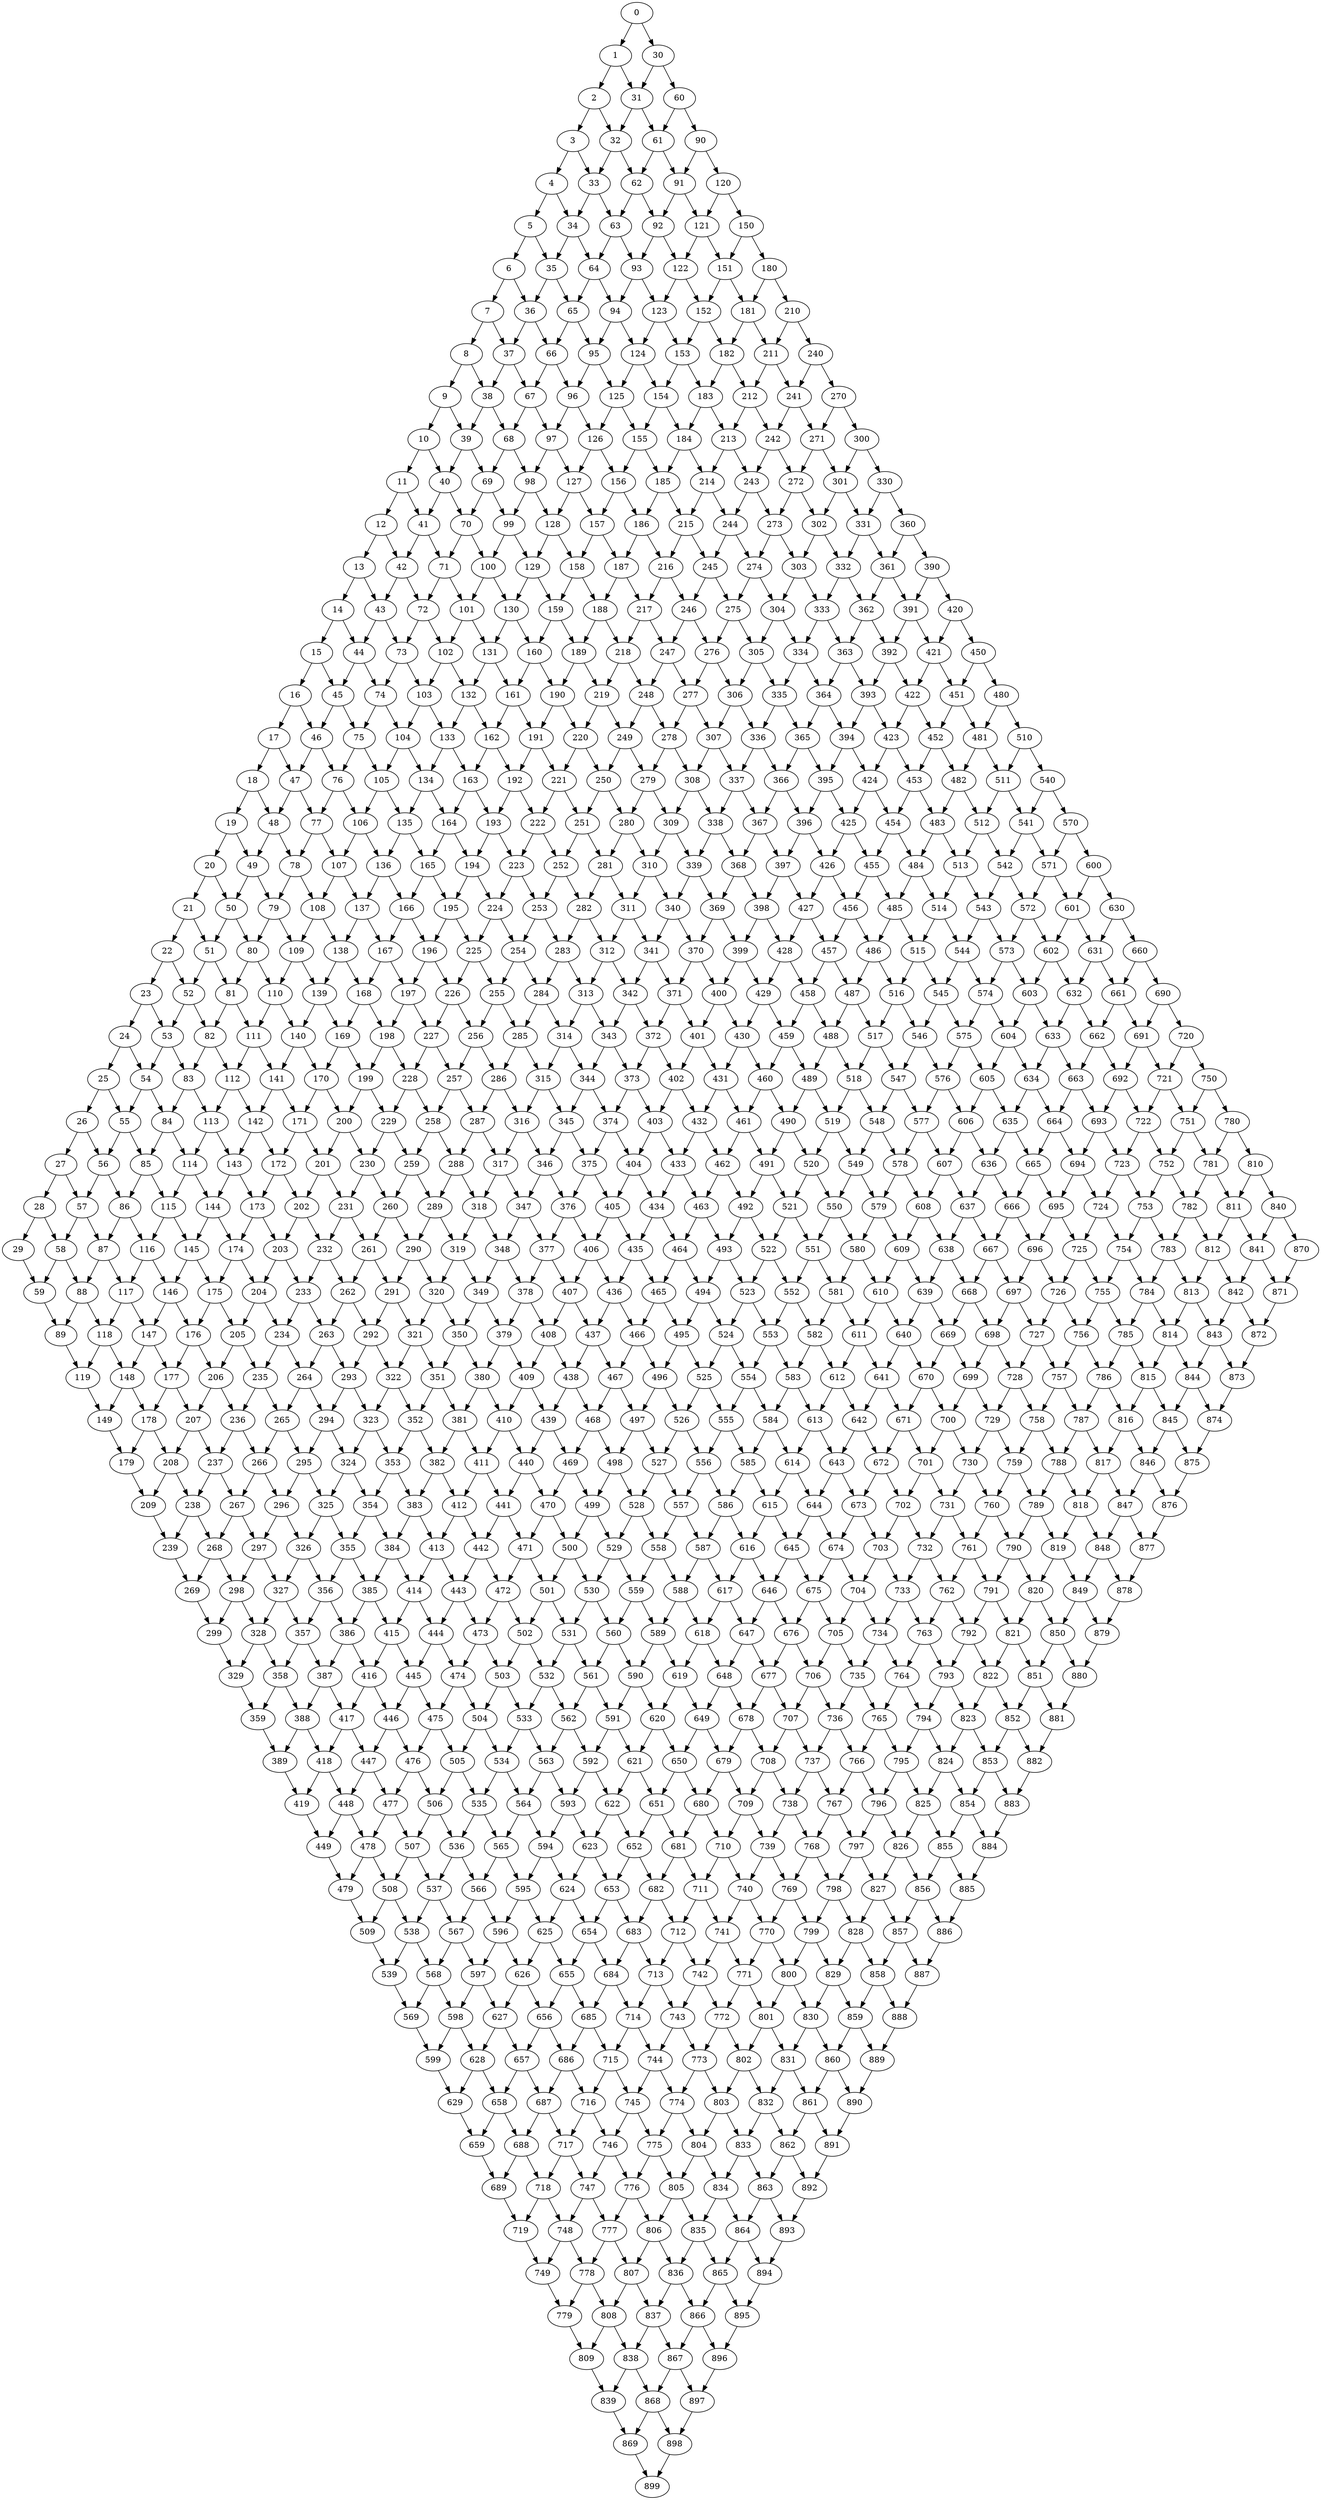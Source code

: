 digraph {0 -> 1;
0 -> 30;
1 -> 2;
1 -> 31;
2 -> 3;
2 -> 32;
3 -> 4;
3 -> 33;
4 -> 5;
4 -> 34;
5 -> 6;
5 -> 35;
6 -> 7;
6 -> 36;
7 -> 8;
7 -> 37;
8 -> 9;
8 -> 38;
9 -> 10;
9 -> 39;
10 -> 11;
10 -> 40;
11 -> 12;
11 -> 41;
12 -> 13;
12 -> 42;
13 -> 14;
13 -> 43;
14 -> 15;
14 -> 44;
15 -> 16;
15 -> 45;
16 -> 17;
16 -> 46;
17 -> 18;
17 -> 47;
18 -> 19;
18 -> 48;
19 -> 20;
19 -> 49;
20 -> 21;
20 -> 50;
21 -> 22;
21 -> 51;
22 -> 23;
22 -> 52;
23 -> 24;
23 -> 53;
24 -> 25;
24 -> 54;
25 -> 26;
25 -> 55;
26 -> 27;
26 -> 56;
27 -> 28;
27 -> 57;
28 -> 29;
28 -> 58;
29 -> 59;
30 -> 31;
30 -> 60;
31 -> 32;
31 -> 61;
32 -> 33;
32 -> 62;
33 -> 34;
33 -> 63;
34 -> 35;
34 -> 64;
35 -> 36;
35 -> 65;
36 -> 37;
36 -> 66;
37 -> 38;
37 -> 67;
38 -> 39;
38 -> 68;
39 -> 40;
39 -> 69;
40 -> 41;
40 -> 70;
41 -> 42;
41 -> 71;
42 -> 43;
42 -> 72;
43 -> 44;
43 -> 73;
44 -> 45;
44 -> 74;
45 -> 46;
45 -> 75;
46 -> 47;
46 -> 76;
47 -> 48;
47 -> 77;
48 -> 49;
48 -> 78;
49 -> 50;
49 -> 79;
50 -> 51;
50 -> 80;
51 -> 52;
51 -> 81;
52 -> 53;
52 -> 82;
53 -> 54;
53 -> 83;
54 -> 55;
54 -> 84;
55 -> 56;
55 -> 85;
56 -> 57;
56 -> 86;
57 -> 58;
57 -> 87;
58 -> 59;
58 -> 88;
59 -> 89;
60 -> 61;
60 -> 90;
61 -> 62;
61 -> 91;
62 -> 63;
62 -> 92;
63 -> 64;
63 -> 93;
64 -> 65;
64 -> 94;
65 -> 66;
65 -> 95;
66 -> 67;
66 -> 96;
67 -> 68;
67 -> 97;
68 -> 69;
68 -> 98;
69 -> 70;
69 -> 99;
70 -> 71;
70 -> 100;
71 -> 72;
71 -> 101;
72 -> 73;
72 -> 102;
73 -> 74;
73 -> 103;
74 -> 75;
74 -> 104;
75 -> 76;
75 -> 105;
76 -> 77;
76 -> 106;
77 -> 78;
77 -> 107;
78 -> 79;
78 -> 108;
79 -> 80;
79 -> 109;
80 -> 81;
80 -> 110;
81 -> 82;
81 -> 111;
82 -> 83;
82 -> 112;
83 -> 84;
83 -> 113;
84 -> 85;
84 -> 114;
85 -> 86;
85 -> 115;
86 -> 87;
86 -> 116;
87 -> 88;
87 -> 117;
88 -> 89;
88 -> 118;
89 -> 119;
90 -> 91;
90 -> 120;
91 -> 92;
91 -> 121;
92 -> 93;
92 -> 122;
93 -> 94;
93 -> 123;
94 -> 95;
94 -> 124;
95 -> 96;
95 -> 125;
96 -> 97;
96 -> 126;
97 -> 98;
97 -> 127;
98 -> 99;
98 -> 128;
99 -> 100;
99 -> 129;
100 -> 101;
100 -> 130;
101 -> 102;
101 -> 131;
102 -> 103;
102 -> 132;
103 -> 104;
103 -> 133;
104 -> 105;
104 -> 134;
105 -> 106;
105 -> 135;
106 -> 107;
106 -> 136;
107 -> 108;
107 -> 137;
108 -> 109;
108 -> 138;
109 -> 110;
109 -> 139;
110 -> 111;
110 -> 140;
111 -> 112;
111 -> 141;
112 -> 113;
112 -> 142;
113 -> 114;
113 -> 143;
114 -> 115;
114 -> 144;
115 -> 116;
115 -> 145;
116 -> 117;
116 -> 146;
117 -> 118;
117 -> 147;
118 -> 119;
118 -> 148;
119 -> 149;
120 -> 121;
120 -> 150;
121 -> 122;
121 -> 151;
122 -> 123;
122 -> 152;
123 -> 124;
123 -> 153;
124 -> 125;
124 -> 154;
125 -> 126;
125 -> 155;
126 -> 127;
126 -> 156;
127 -> 128;
127 -> 157;
128 -> 129;
128 -> 158;
129 -> 130;
129 -> 159;
130 -> 131;
130 -> 160;
131 -> 132;
131 -> 161;
132 -> 133;
132 -> 162;
133 -> 134;
133 -> 163;
134 -> 135;
134 -> 164;
135 -> 136;
135 -> 165;
136 -> 137;
136 -> 166;
137 -> 138;
137 -> 167;
138 -> 139;
138 -> 168;
139 -> 140;
139 -> 169;
140 -> 141;
140 -> 170;
141 -> 142;
141 -> 171;
142 -> 143;
142 -> 172;
143 -> 144;
143 -> 173;
144 -> 145;
144 -> 174;
145 -> 146;
145 -> 175;
146 -> 147;
146 -> 176;
147 -> 148;
147 -> 177;
148 -> 149;
148 -> 178;
149 -> 179;
150 -> 151;
150 -> 180;
151 -> 152;
151 -> 181;
152 -> 153;
152 -> 182;
153 -> 154;
153 -> 183;
154 -> 155;
154 -> 184;
155 -> 156;
155 -> 185;
156 -> 157;
156 -> 186;
157 -> 158;
157 -> 187;
158 -> 159;
158 -> 188;
159 -> 160;
159 -> 189;
160 -> 161;
160 -> 190;
161 -> 162;
161 -> 191;
162 -> 163;
162 -> 192;
163 -> 164;
163 -> 193;
164 -> 165;
164 -> 194;
165 -> 166;
165 -> 195;
166 -> 167;
166 -> 196;
167 -> 168;
167 -> 197;
168 -> 169;
168 -> 198;
169 -> 170;
169 -> 199;
170 -> 171;
170 -> 200;
171 -> 172;
171 -> 201;
172 -> 173;
172 -> 202;
173 -> 174;
173 -> 203;
174 -> 175;
174 -> 204;
175 -> 176;
175 -> 205;
176 -> 177;
176 -> 206;
177 -> 178;
177 -> 207;
178 -> 179;
178 -> 208;
179 -> 209;
180 -> 181;
180 -> 210;
181 -> 182;
181 -> 211;
182 -> 183;
182 -> 212;
183 -> 184;
183 -> 213;
184 -> 185;
184 -> 214;
185 -> 186;
185 -> 215;
186 -> 187;
186 -> 216;
187 -> 188;
187 -> 217;
188 -> 189;
188 -> 218;
189 -> 190;
189 -> 219;
190 -> 191;
190 -> 220;
191 -> 192;
191 -> 221;
192 -> 193;
192 -> 222;
193 -> 194;
193 -> 223;
194 -> 195;
194 -> 224;
195 -> 196;
195 -> 225;
196 -> 197;
196 -> 226;
197 -> 198;
197 -> 227;
198 -> 199;
198 -> 228;
199 -> 200;
199 -> 229;
200 -> 201;
200 -> 230;
201 -> 202;
201 -> 231;
202 -> 203;
202 -> 232;
203 -> 204;
203 -> 233;
204 -> 205;
204 -> 234;
205 -> 206;
205 -> 235;
206 -> 207;
206 -> 236;
207 -> 208;
207 -> 237;
208 -> 209;
208 -> 238;
209 -> 239;
210 -> 211;
210 -> 240;
211 -> 212;
211 -> 241;
212 -> 213;
212 -> 242;
213 -> 214;
213 -> 243;
214 -> 215;
214 -> 244;
215 -> 216;
215 -> 245;
216 -> 217;
216 -> 246;
217 -> 218;
217 -> 247;
218 -> 219;
218 -> 248;
219 -> 220;
219 -> 249;
220 -> 221;
220 -> 250;
221 -> 222;
221 -> 251;
222 -> 223;
222 -> 252;
223 -> 224;
223 -> 253;
224 -> 225;
224 -> 254;
225 -> 226;
225 -> 255;
226 -> 227;
226 -> 256;
227 -> 228;
227 -> 257;
228 -> 229;
228 -> 258;
229 -> 230;
229 -> 259;
230 -> 231;
230 -> 260;
231 -> 232;
231 -> 261;
232 -> 233;
232 -> 262;
233 -> 234;
233 -> 263;
234 -> 235;
234 -> 264;
235 -> 236;
235 -> 265;
236 -> 237;
236 -> 266;
237 -> 238;
237 -> 267;
238 -> 239;
238 -> 268;
239 -> 269;
240 -> 241;
240 -> 270;
241 -> 242;
241 -> 271;
242 -> 243;
242 -> 272;
243 -> 244;
243 -> 273;
244 -> 245;
244 -> 274;
245 -> 246;
245 -> 275;
246 -> 247;
246 -> 276;
247 -> 248;
247 -> 277;
248 -> 249;
248 -> 278;
249 -> 250;
249 -> 279;
250 -> 251;
250 -> 280;
251 -> 252;
251 -> 281;
252 -> 253;
252 -> 282;
253 -> 254;
253 -> 283;
254 -> 255;
254 -> 284;
255 -> 256;
255 -> 285;
256 -> 257;
256 -> 286;
257 -> 258;
257 -> 287;
258 -> 259;
258 -> 288;
259 -> 260;
259 -> 289;
260 -> 261;
260 -> 290;
261 -> 262;
261 -> 291;
262 -> 263;
262 -> 292;
263 -> 264;
263 -> 293;
264 -> 265;
264 -> 294;
265 -> 266;
265 -> 295;
266 -> 267;
266 -> 296;
267 -> 268;
267 -> 297;
268 -> 269;
268 -> 298;
269 -> 299;
270 -> 271;
270 -> 300;
271 -> 272;
271 -> 301;
272 -> 273;
272 -> 302;
273 -> 274;
273 -> 303;
274 -> 275;
274 -> 304;
275 -> 276;
275 -> 305;
276 -> 277;
276 -> 306;
277 -> 278;
277 -> 307;
278 -> 279;
278 -> 308;
279 -> 280;
279 -> 309;
280 -> 281;
280 -> 310;
281 -> 282;
281 -> 311;
282 -> 283;
282 -> 312;
283 -> 284;
283 -> 313;
284 -> 285;
284 -> 314;
285 -> 286;
285 -> 315;
286 -> 287;
286 -> 316;
287 -> 288;
287 -> 317;
288 -> 289;
288 -> 318;
289 -> 290;
289 -> 319;
290 -> 291;
290 -> 320;
291 -> 292;
291 -> 321;
292 -> 293;
292 -> 322;
293 -> 294;
293 -> 323;
294 -> 295;
294 -> 324;
295 -> 296;
295 -> 325;
296 -> 297;
296 -> 326;
297 -> 298;
297 -> 327;
298 -> 299;
298 -> 328;
299 -> 329;
300 -> 301;
300 -> 330;
301 -> 302;
301 -> 331;
302 -> 303;
302 -> 332;
303 -> 304;
303 -> 333;
304 -> 305;
304 -> 334;
305 -> 306;
305 -> 335;
306 -> 307;
306 -> 336;
307 -> 308;
307 -> 337;
308 -> 309;
308 -> 338;
309 -> 310;
309 -> 339;
310 -> 311;
310 -> 340;
311 -> 312;
311 -> 341;
312 -> 313;
312 -> 342;
313 -> 314;
313 -> 343;
314 -> 315;
314 -> 344;
315 -> 316;
315 -> 345;
316 -> 317;
316 -> 346;
317 -> 318;
317 -> 347;
318 -> 319;
318 -> 348;
319 -> 320;
319 -> 349;
320 -> 321;
320 -> 350;
321 -> 322;
321 -> 351;
322 -> 323;
322 -> 352;
323 -> 324;
323 -> 353;
324 -> 325;
324 -> 354;
325 -> 326;
325 -> 355;
326 -> 327;
326 -> 356;
327 -> 328;
327 -> 357;
328 -> 329;
328 -> 358;
329 -> 359;
330 -> 331;
330 -> 360;
331 -> 332;
331 -> 361;
332 -> 333;
332 -> 362;
333 -> 334;
333 -> 363;
334 -> 335;
334 -> 364;
335 -> 336;
335 -> 365;
336 -> 337;
336 -> 366;
337 -> 338;
337 -> 367;
338 -> 339;
338 -> 368;
339 -> 340;
339 -> 369;
340 -> 341;
340 -> 370;
341 -> 342;
341 -> 371;
342 -> 343;
342 -> 372;
343 -> 344;
343 -> 373;
344 -> 345;
344 -> 374;
345 -> 346;
345 -> 375;
346 -> 347;
346 -> 376;
347 -> 348;
347 -> 377;
348 -> 349;
348 -> 378;
349 -> 350;
349 -> 379;
350 -> 351;
350 -> 380;
351 -> 352;
351 -> 381;
352 -> 353;
352 -> 382;
353 -> 354;
353 -> 383;
354 -> 355;
354 -> 384;
355 -> 356;
355 -> 385;
356 -> 357;
356 -> 386;
357 -> 358;
357 -> 387;
358 -> 359;
358 -> 388;
359 -> 389;
360 -> 361;
360 -> 390;
361 -> 362;
361 -> 391;
362 -> 363;
362 -> 392;
363 -> 364;
363 -> 393;
364 -> 365;
364 -> 394;
365 -> 366;
365 -> 395;
366 -> 367;
366 -> 396;
367 -> 368;
367 -> 397;
368 -> 369;
368 -> 398;
369 -> 370;
369 -> 399;
370 -> 371;
370 -> 400;
371 -> 372;
371 -> 401;
372 -> 373;
372 -> 402;
373 -> 374;
373 -> 403;
374 -> 375;
374 -> 404;
375 -> 376;
375 -> 405;
376 -> 377;
376 -> 406;
377 -> 378;
377 -> 407;
378 -> 379;
378 -> 408;
379 -> 380;
379 -> 409;
380 -> 381;
380 -> 410;
381 -> 382;
381 -> 411;
382 -> 383;
382 -> 412;
383 -> 384;
383 -> 413;
384 -> 385;
384 -> 414;
385 -> 386;
385 -> 415;
386 -> 387;
386 -> 416;
387 -> 388;
387 -> 417;
388 -> 389;
388 -> 418;
389 -> 419;
390 -> 391;
390 -> 420;
391 -> 392;
391 -> 421;
392 -> 393;
392 -> 422;
393 -> 394;
393 -> 423;
394 -> 395;
394 -> 424;
395 -> 396;
395 -> 425;
396 -> 397;
396 -> 426;
397 -> 398;
397 -> 427;
398 -> 399;
398 -> 428;
399 -> 400;
399 -> 429;
400 -> 401;
400 -> 430;
401 -> 402;
401 -> 431;
402 -> 403;
402 -> 432;
403 -> 404;
403 -> 433;
404 -> 405;
404 -> 434;
405 -> 406;
405 -> 435;
406 -> 407;
406 -> 436;
407 -> 408;
407 -> 437;
408 -> 409;
408 -> 438;
409 -> 410;
409 -> 439;
410 -> 411;
410 -> 440;
411 -> 412;
411 -> 441;
412 -> 413;
412 -> 442;
413 -> 414;
413 -> 443;
414 -> 415;
414 -> 444;
415 -> 416;
415 -> 445;
416 -> 417;
416 -> 446;
417 -> 418;
417 -> 447;
418 -> 419;
418 -> 448;
419 -> 449;
420 -> 421;
420 -> 450;
421 -> 422;
421 -> 451;
422 -> 423;
422 -> 452;
423 -> 424;
423 -> 453;
424 -> 425;
424 -> 454;
425 -> 426;
425 -> 455;
426 -> 427;
426 -> 456;
427 -> 428;
427 -> 457;
428 -> 429;
428 -> 458;
429 -> 430;
429 -> 459;
430 -> 431;
430 -> 460;
431 -> 432;
431 -> 461;
432 -> 433;
432 -> 462;
433 -> 434;
433 -> 463;
434 -> 435;
434 -> 464;
435 -> 436;
435 -> 465;
436 -> 437;
436 -> 466;
437 -> 438;
437 -> 467;
438 -> 439;
438 -> 468;
439 -> 440;
439 -> 469;
440 -> 441;
440 -> 470;
441 -> 442;
441 -> 471;
442 -> 443;
442 -> 472;
443 -> 444;
443 -> 473;
444 -> 445;
444 -> 474;
445 -> 446;
445 -> 475;
446 -> 447;
446 -> 476;
447 -> 448;
447 -> 477;
448 -> 449;
448 -> 478;
449 -> 479;
450 -> 451;
450 -> 480;
451 -> 452;
451 -> 481;
452 -> 453;
452 -> 482;
453 -> 454;
453 -> 483;
454 -> 455;
454 -> 484;
455 -> 456;
455 -> 485;
456 -> 457;
456 -> 486;
457 -> 458;
457 -> 487;
458 -> 459;
458 -> 488;
459 -> 460;
459 -> 489;
460 -> 461;
460 -> 490;
461 -> 462;
461 -> 491;
462 -> 463;
462 -> 492;
463 -> 464;
463 -> 493;
464 -> 465;
464 -> 494;
465 -> 466;
465 -> 495;
466 -> 467;
466 -> 496;
467 -> 468;
467 -> 497;
468 -> 469;
468 -> 498;
469 -> 470;
469 -> 499;
470 -> 471;
470 -> 500;
471 -> 472;
471 -> 501;
472 -> 473;
472 -> 502;
473 -> 474;
473 -> 503;
474 -> 475;
474 -> 504;
475 -> 476;
475 -> 505;
476 -> 477;
476 -> 506;
477 -> 478;
477 -> 507;
478 -> 479;
478 -> 508;
479 -> 509;
480 -> 481;
480 -> 510;
481 -> 482;
481 -> 511;
482 -> 483;
482 -> 512;
483 -> 484;
483 -> 513;
484 -> 485;
484 -> 514;
485 -> 486;
485 -> 515;
486 -> 487;
486 -> 516;
487 -> 488;
487 -> 517;
488 -> 489;
488 -> 518;
489 -> 490;
489 -> 519;
490 -> 491;
490 -> 520;
491 -> 492;
491 -> 521;
492 -> 493;
492 -> 522;
493 -> 494;
493 -> 523;
494 -> 495;
494 -> 524;
495 -> 496;
495 -> 525;
496 -> 497;
496 -> 526;
497 -> 498;
497 -> 527;
498 -> 499;
498 -> 528;
499 -> 500;
499 -> 529;
500 -> 501;
500 -> 530;
501 -> 502;
501 -> 531;
502 -> 503;
502 -> 532;
503 -> 504;
503 -> 533;
504 -> 505;
504 -> 534;
505 -> 506;
505 -> 535;
506 -> 507;
506 -> 536;
507 -> 508;
507 -> 537;
508 -> 509;
508 -> 538;
509 -> 539;
510 -> 511;
510 -> 540;
511 -> 512;
511 -> 541;
512 -> 513;
512 -> 542;
513 -> 514;
513 -> 543;
514 -> 515;
514 -> 544;
515 -> 516;
515 -> 545;
516 -> 517;
516 -> 546;
517 -> 518;
517 -> 547;
518 -> 519;
518 -> 548;
519 -> 520;
519 -> 549;
520 -> 521;
520 -> 550;
521 -> 522;
521 -> 551;
522 -> 523;
522 -> 552;
523 -> 524;
523 -> 553;
524 -> 525;
524 -> 554;
525 -> 526;
525 -> 555;
526 -> 527;
526 -> 556;
527 -> 528;
527 -> 557;
528 -> 529;
528 -> 558;
529 -> 530;
529 -> 559;
530 -> 531;
530 -> 560;
531 -> 532;
531 -> 561;
532 -> 533;
532 -> 562;
533 -> 534;
533 -> 563;
534 -> 535;
534 -> 564;
535 -> 536;
535 -> 565;
536 -> 537;
536 -> 566;
537 -> 538;
537 -> 567;
538 -> 539;
538 -> 568;
539 -> 569;
540 -> 541;
540 -> 570;
541 -> 542;
541 -> 571;
542 -> 543;
542 -> 572;
543 -> 544;
543 -> 573;
544 -> 545;
544 -> 574;
545 -> 546;
545 -> 575;
546 -> 547;
546 -> 576;
547 -> 548;
547 -> 577;
548 -> 549;
548 -> 578;
549 -> 550;
549 -> 579;
550 -> 551;
550 -> 580;
551 -> 552;
551 -> 581;
552 -> 553;
552 -> 582;
553 -> 554;
553 -> 583;
554 -> 555;
554 -> 584;
555 -> 556;
555 -> 585;
556 -> 557;
556 -> 586;
557 -> 558;
557 -> 587;
558 -> 559;
558 -> 588;
559 -> 560;
559 -> 589;
560 -> 561;
560 -> 590;
561 -> 562;
561 -> 591;
562 -> 563;
562 -> 592;
563 -> 564;
563 -> 593;
564 -> 565;
564 -> 594;
565 -> 566;
565 -> 595;
566 -> 567;
566 -> 596;
567 -> 568;
567 -> 597;
568 -> 569;
568 -> 598;
569 -> 599;
570 -> 571;
570 -> 600;
571 -> 572;
571 -> 601;
572 -> 573;
572 -> 602;
573 -> 574;
573 -> 603;
574 -> 575;
574 -> 604;
575 -> 576;
575 -> 605;
576 -> 577;
576 -> 606;
577 -> 578;
577 -> 607;
578 -> 579;
578 -> 608;
579 -> 580;
579 -> 609;
580 -> 581;
580 -> 610;
581 -> 582;
581 -> 611;
582 -> 583;
582 -> 612;
583 -> 584;
583 -> 613;
584 -> 585;
584 -> 614;
585 -> 586;
585 -> 615;
586 -> 587;
586 -> 616;
587 -> 588;
587 -> 617;
588 -> 589;
588 -> 618;
589 -> 590;
589 -> 619;
590 -> 591;
590 -> 620;
591 -> 592;
591 -> 621;
592 -> 593;
592 -> 622;
593 -> 594;
593 -> 623;
594 -> 595;
594 -> 624;
595 -> 596;
595 -> 625;
596 -> 597;
596 -> 626;
597 -> 598;
597 -> 627;
598 -> 599;
598 -> 628;
599 -> 629;
600 -> 601;
600 -> 630;
601 -> 602;
601 -> 631;
602 -> 603;
602 -> 632;
603 -> 604;
603 -> 633;
604 -> 605;
604 -> 634;
605 -> 606;
605 -> 635;
606 -> 607;
606 -> 636;
607 -> 608;
607 -> 637;
608 -> 609;
608 -> 638;
609 -> 610;
609 -> 639;
610 -> 611;
610 -> 640;
611 -> 612;
611 -> 641;
612 -> 613;
612 -> 642;
613 -> 614;
613 -> 643;
614 -> 615;
614 -> 644;
615 -> 616;
615 -> 645;
616 -> 617;
616 -> 646;
617 -> 618;
617 -> 647;
618 -> 619;
618 -> 648;
619 -> 620;
619 -> 649;
620 -> 621;
620 -> 650;
621 -> 622;
621 -> 651;
622 -> 623;
622 -> 652;
623 -> 624;
623 -> 653;
624 -> 625;
624 -> 654;
625 -> 626;
625 -> 655;
626 -> 627;
626 -> 656;
627 -> 628;
627 -> 657;
628 -> 629;
628 -> 658;
629 -> 659;
630 -> 631;
630 -> 660;
631 -> 632;
631 -> 661;
632 -> 633;
632 -> 662;
633 -> 634;
633 -> 663;
634 -> 635;
634 -> 664;
635 -> 636;
635 -> 665;
636 -> 637;
636 -> 666;
637 -> 638;
637 -> 667;
638 -> 639;
638 -> 668;
639 -> 640;
639 -> 669;
640 -> 641;
640 -> 670;
641 -> 642;
641 -> 671;
642 -> 643;
642 -> 672;
643 -> 644;
643 -> 673;
644 -> 645;
644 -> 674;
645 -> 646;
645 -> 675;
646 -> 647;
646 -> 676;
647 -> 648;
647 -> 677;
648 -> 649;
648 -> 678;
649 -> 650;
649 -> 679;
650 -> 651;
650 -> 680;
651 -> 652;
651 -> 681;
652 -> 653;
652 -> 682;
653 -> 654;
653 -> 683;
654 -> 655;
654 -> 684;
655 -> 656;
655 -> 685;
656 -> 657;
656 -> 686;
657 -> 658;
657 -> 687;
658 -> 659;
658 -> 688;
659 -> 689;
660 -> 661;
660 -> 690;
661 -> 662;
661 -> 691;
662 -> 663;
662 -> 692;
663 -> 664;
663 -> 693;
664 -> 665;
664 -> 694;
665 -> 666;
665 -> 695;
666 -> 667;
666 -> 696;
667 -> 668;
667 -> 697;
668 -> 669;
668 -> 698;
669 -> 670;
669 -> 699;
670 -> 671;
670 -> 700;
671 -> 672;
671 -> 701;
672 -> 673;
672 -> 702;
673 -> 674;
673 -> 703;
674 -> 675;
674 -> 704;
675 -> 676;
675 -> 705;
676 -> 677;
676 -> 706;
677 -> 678;
677 -> 707;
678 -> 679;
678 -> 708;
679 -> 680;
679 -> 709;
680 -> 681;
680 -> 710;
681 -> 682;
681 -> 711;
682 -> 683;
682 -> 712;
683 -> 684;
683 -> 713;
684 -> 685;
684 -> 714;
685 -> 686;
685 -> 715;
686 -> 687;
686 -> 716;
687 -> 688;
687 -> 717;
688 -> 689;
688 -> 718;
689 -> 719;
690 -> 691;
690 -> 720;
691 -> 692;
691 -> 721;
692 -> 693;
692 -> 722;
693 -> 694;
693 -> 723;
694 -> 695;
694 -> 724;
695 -> 696;
695 -> 725;
696 -> 697;
696 -> 726;
697 -> 698;
697 -> 727;
698 -> 699;
698 -> 728;
699 -> 700;
699 -> 729;
700 -> 701;
700 -> 730;
701 -> 702;
701 -> 731;
702 -> 703;
702 -> 732;
703 -> 704;
703 -> 733;
704 -> 705;
704 -> 734;
705 -> 706;
705 -> 735;
706 -> 707;
706 -> 736;
707 -> 708;
707 -> 737;
708 -> 709;
708 -> 738;
709 -> 710;
709 -> 739;
710 -> 711;
710 -> 740;
711 -> 712;
711 -> 741;
712 -> 713;
712 -> 742;
713 -> 714;
713 -> 743;
714 -> 715;
714 -> 744;
715 -> 716;
715 -> 745;
716 -> 717;
716 -> 746;
717 -> 718;
717 -> 747;
718 -> 719;
718 -> 748;
719 -> 749;
720 -> 721;
720 -> 750;
721 -> 722;
721 -> 751;
722 -> 723;
722 -> 752;
723 -> 724;
723 -> 753;
724 -> 725;
724 -> 754;
725 -> 726;
725 -> 755;
726 -> 727;
726 -> 756;
727 -> 728;
727 -> 757;
728 -> 729;
728 -> 758;
729 -> 730;
729 -> 759;
730 -> 731;
730 -> 760;
731 -> 732;
731 -> 761;
732 -> 733;
732 -> 762;
733 -> 734;
733 -> 763;
734 -> 735;
734 -> 764;
735 -> 736;
735 -> 765;
736 -> 737;
736 -> 766;
737 -> 738;
737 -> 767;
738 -> 739;
738 -> 768;
739 -> 740;
739 -> 769;
740 -> 741;
740 -> 770;
741 -> 742;
741 -> 771;
742 -> 743;
742 -> 772;
743 -> 744;
743 -> 773;
744 -> 745;
744 -> 774;
745 -> 746;
745 -> 775;
746 -> 747;
746 -> 776;
747 -> 748;
747 -> 777;
748 -> 749;
748 -> 778;
749 -> 779;
750 -> 751;
750 -> 780;
751 -> 752;
751 -> 781;
752 -> 753;
752 -> 782;
753 -> 754;
753 -> 783;
754 -> 755;
754 -> 784;
755 -> 756;
755 -> 785;
756 -> 757;
756 -> 786;
757 -> 758;
757 -> 787;
758 -> 759;
758 -> 788;
759 -> 760;
759 -> 789;
760 -> 761;
760 -> 790;
761 -> 762;
761 -> 791;
762 -> 763;
762 -> 792;
763 -> 764;
763 -> 793;
764 -> 765;
764 -> 794;
765 -> 766;
765 -> 795;
766 -> 767;
766 -> 796;
767 -> 768;
767 -> 797;
768 -> 769;
768 -> 798;
769 -> 770;
769 -> 799;
770 -> 771;
770 -> 800;
771 -> 772;
771 -> 801;
772 -> 773;
772 -> 802;
773 -> 774;
773 -> 803;
774 -> 775;
774 -> 804;
775 -> 776;
775 -> 805;
776 -> 777;
776 -> 806;
777 -> 778;
777 -> 807;
778 -> 779;
778 -> 808;
779 -> 809;
780 -> 781;
780 -> 810;
781 -> 782;
781 -> 811;
782 -> 783;
782 -> 812;
783 -> 784;
783 -> 813;
784 -> 785;
784 -> 814;
785 -> 786;
785 -> 815;
786 -> 787;
786 -> 816;
787 -> 788;
787 -> 817;
788 -> 789;
788 -> 818;
789 -> 790;
789 -> 819;
790 -> 791;
790 -> 820;
791 -> 792;
791 -> 821;
792 -> 793;
792 -> 822;
793 -> 794;
793 -> 823;
794 -> 795;
794 -> 824;
795 -> 796;
795 -> 825;
796 -> 797;
796 -> 826;
797 -> 798;
797 -> 827;
798 -> 799;
798 -> 828;
799 -> 800;
799 -> 829;
800 -> 801;
800 -> 830;
801 -> 802;
801 -> 831;
802 -> 803;
802 -> 832;
803 -> 804;
803 -> 833;
804 -> 805;
804 -> 834;
805 -> 806;
805 -> 835;
806 -> 807;
806 -> 836;
807 -> 808;
807 -> 837;
808 -> 809;
808 -> 838;
809 -> 839;
810 -> 811;
810 -> 840;
811 -> 812;
811 -> 841;
812 -> 813;
812 -> 842;
813 -> 814;
813 -> 843;
814 -> 815;
814 -> 844;
815 -> 816;
815 -> 845;
816 -> 817;
816 -> 846;
817 -> 818;
817 -> 847;
818 -> 819;
818 -> 848;
819 -> 820;
819 -> 849;
820 -> 821;
820 -> 850;
821 -> 822;
821 -> 851;
822 -> 823;
822 -> 852;
823 -> 824;
823 -> 853;
824 -> 825;
824 -> 854;
825 -> 826;
825 -> 855;
826 -> 827;
826 -> 856;
827 -> 828;
827 -> 857;
828 -> 829;
828 -> 858;
829 -> 830;
829 -> 859;
830 -> 831;
830 -> 860;
831 -> 832;
831 -> 861;
832 -> 833;
832 -> 862;
833 -> 834;
833 -> 863;
834 -> 835;
834 -> 864;
835 -> 836;
835 -> 865;
836 -> 837;
836 -> 866;
837 -> 838;
837 -> 867;
838 -> 839;
838 -> 868;
839 -> 869;
840 -> 841;
840 -> 870;
841 -> 842;
841 -> 871;
842 -> 843;
842 -> 872;
843 -> 844;
843 -> 873;
844 -> 845;
844 -> 874;
845 -> 846;
845 -> 875;
846 -> 847;
846 -> 876;
847 -> 848;
847 -> 877;
848 -> 849;
848 -> 878;
849 -> 850;
849 -> 879;
850 -> 851;
850 -> 880;
851 -> 852;
851 -> 881;
852 -> 853;
852 -> 882;
853 -> 854;
853 -> 883;
854 -> 855;
854 -> 884;
855 -> 856;
855 -> 885;
856 -> 857;
856 -> 886;
857 -> 858;
857 -> 887;
858 -> 859;
858 -> 888;
859 -> 860;
859 -> 889;
860 -> 861;
860 -> 890;
861 -> 862;
861 -> 891;
862 -> 863;
862 -> 892;
863 -> 864;
863 -> 893;
864 -> 865;
864 -> 894;
865 -> 866;
865 -> 895;
866 -> 867;
866 -> 896;
867 -> 868;
867 -> 897;
868 -> 869;
868 -> 898;
869 -> 899;
870 -> 871;
871 -> 872;
872 -> 873;
873 -> 874;
874 -> 875;
875 -> 876;
876 -> 877;
877 -> 878;
878 -> 879;
879 -> 880;
880 -> 881;
881 -> 882;
882 -> 883;
883 -> 884;
884 -> 885;
885 -> 886;
886 -> 887;
887 -> 888;
888 -> 889;
889 -> 890;
890 -> 891;
891 -> 892;
892 -> 893;
893 -> 894;
894 -> 895;
895 -> 896;
896 -> 897;
897 -> 898;
898 -> 899;
899;
}